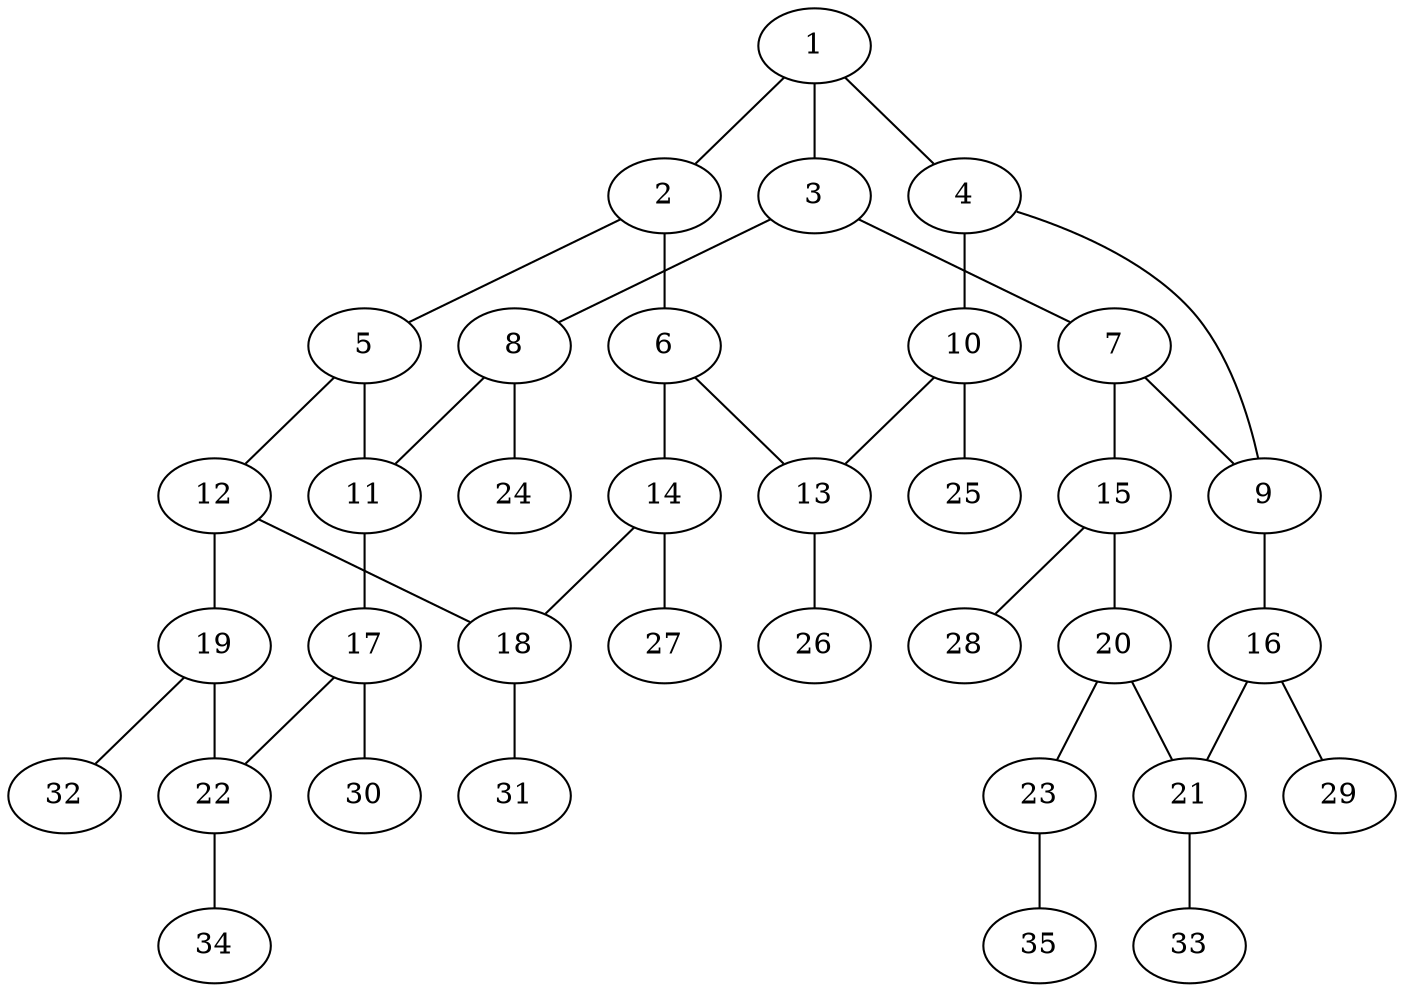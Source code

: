 graph molecule_2294 {
	1	 [chem=C];
	2	 [chem=C];
	1 -- 2	 [valence=1];
	3	 [chem=C];
	1 -- 3	 [valence=1];
	4	 [chem=C];
	1 -- 4	 [valence=2];
	5	 [chem=C];
	2 -- 5	 [valence=1];
	6	 [chem=C];
	2 -- 6	 [valence=2];
	7	 [chem=C];
	3 -- 7	 [valence=1];
	8	 [chem=C];
	3 -- 8	 [valence=2];
	9	 [chem=C];
	4 -- 9	 [valence=1];
	10	 [chem=C];
	4 -- 10	 [valence=1];
	11	 [chem=C];
	5 -- 11	 [valence=1];
	12	 [chem=C];
	5 -- 12	 [valence=2];
	13	 [chem=C];
	6 -- 13	 [valence=1];
	14	 [chem=C];
	6 -- 14	 [valence=1];
	7 -- 9	 [valence=2];
	15	 [chem=C];
	7 -- 15	 [valence=1];
	8 -- 11	 [valence=1];
	24	 [chem=H];
	8 -- 24	 [valence=1];
	16	 [chem=C];
	9 -- 16	 [valence=1];
	10 -- 13	 [valence=2];
	25	 [chem=H];
	10 -- 25	 [valence=1];
	17	 [chem=C];
	11 -- 17	 [valence=2];
	18	 [chem=C];
	12 -- 18	 [valence=1];
	19	 [chem=C];
	12 -- 19	 [valence=1];
	26	 [chem=H];
	13 -- 26	 [valence=1];
	14 -- 18	 [valence=2];
	27	 [chem=H];
	14 -- 27	 [valence=1];
	20	 [chem=C];
	15 -- 20	 [valence=2];
	28	 [chem=H];
	15 -- 28	 [valence=1];
	21	 [chem=C];
	16 -- 21	 [valence=2];
	29	 [chem=H];
	16 -- 29	 [valence=1];
	22	 [chem=C];
	17 -- 22	 [valence=1];
	30	 [chem=H];
	17 -- 30	 [valence=1];
	31	 [chem=H];
	18 -- 31	 [valence=1];
	19 -- 22	 [valence=2];
	32	 [chem=H];
	19 -- 32	 [valence=1];
	20 -- 21	 [valence=1];
	23	 [chem=O];
	20 -- 23	 [valence=1];
	33	 [chem=H];
	21 -- 33	 [valence=1];
	34	 [chem=H];
	22 -- 34	 [valence=1];
	35	 [chem=H];
	23 -- 35	 [valence=1];
}
